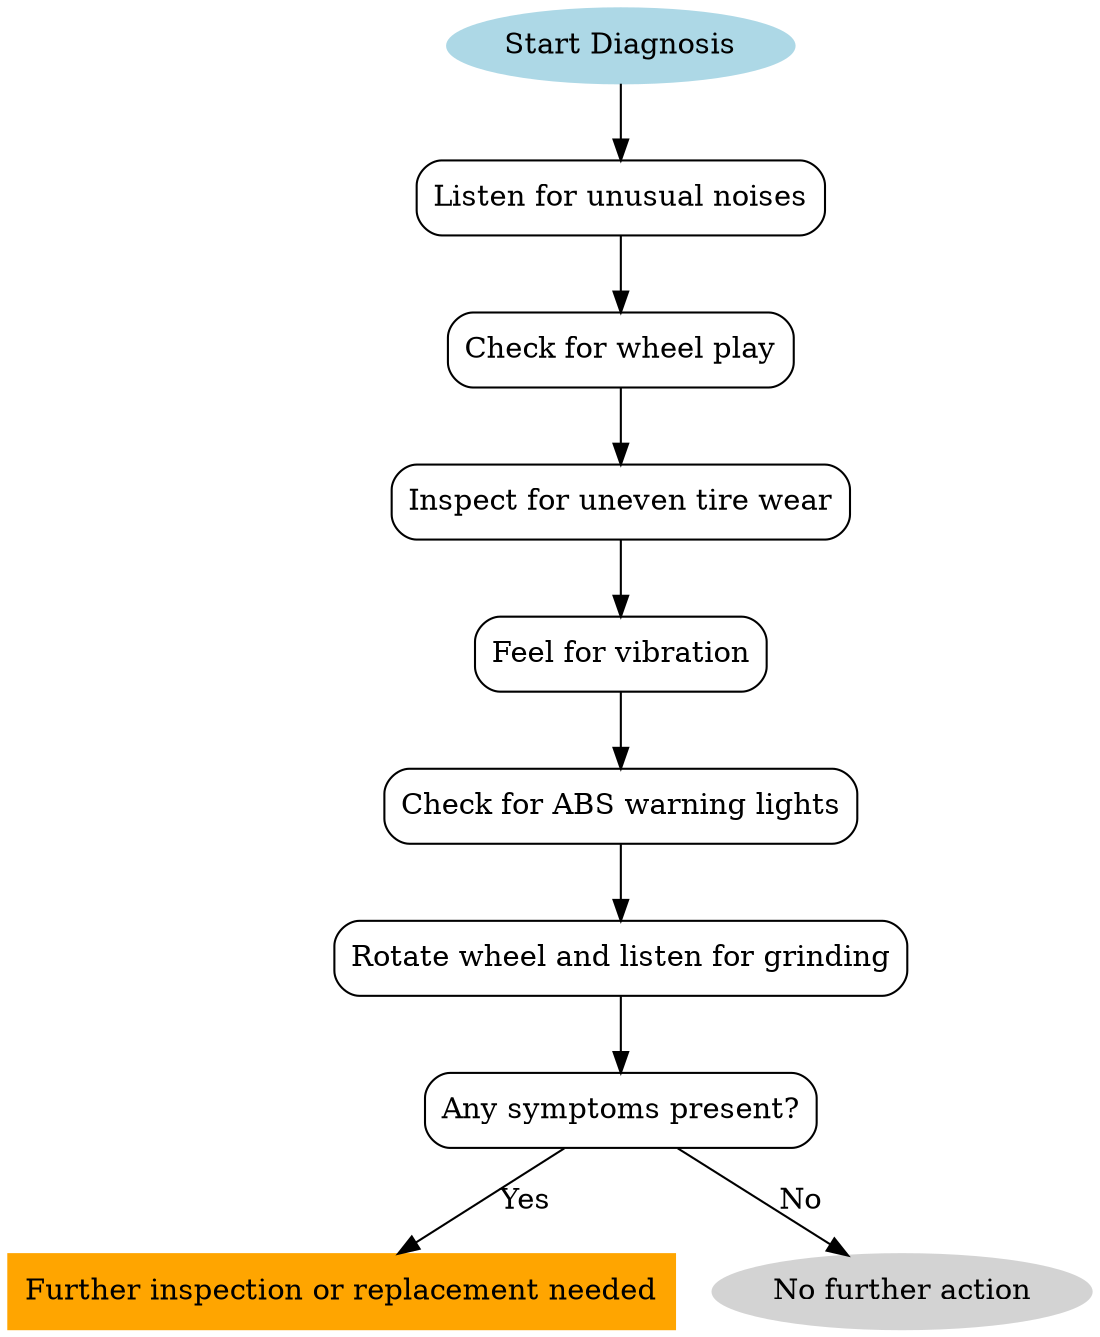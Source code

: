 
/**
 * Diagnoses whether a car has a failed wheel bearing.
 *
 * This process involves the following steps:
 * 1. Listen for unusual noises: Drive the car at various speeds and listen for humming, grinding, or growling noises that increase with speed or change when turning.
 * 2. Check for wheel play: With the car safely lifted, grasp the wheel at the 12 and 6 o'clock positions and attempt to rock it. Excessive play
 * 3. Inspect for uneven tire wear: Examine the tires for abnormal or uneven wear patterns, which can be a symptom of a failing wheel bearing.
 * 4. Feel for vibration: While driving, note any unusual vibrations or wobbling sensations coming from the wheels.
 * 5. Check for ABS warning lights: Some vehicles may trigger an ABS warning if a wheel bearing with an integrated sensor fails.
 * 6. Confirm by rotating the wheel: Spin the wheel by hand (when lifted) and listen for grinding or roughness, which can indicate bearing failure.
 *
 * If any of these symptoms are present, further inspection or replacement of the wheel bearing may be necessary.
 */


digraph WheelBearingDiagnosis {
    rankdir=TB;
    node [shape=box, style=rounded];

    Start [label="Start Diagnosis", shape=ellipse, style=filled, color=lightblue];
    Listen [label="Listen for unusual noises"];
    WheelPlay [label="Check for wheel play"];
    TireWear [label="Inspect for uneven tire wear"];
    Vibration [label="Feel for vibration"];
    ABS [label="Check for ABS warning lights"];
    Rotate [label="Rotate wheel and listen for grinding"];
    Symptoms [label="Any symptoms present?"];
    Inspect [label="Further inspection or replacement needed", shape=box, style=filled, color=orange];
    End [label="No further action", shape=ellipse, style=filled, color=lightgrey];

    Start -> Listen -> WheelPlay -> TireWear -> Vibration -> ABS -> Rotate -> Symptoms;
    Symptoms -> Inspect [label="Yes"];
    Symptoms -> End [label="No"];
}
// This code represents a flowchart for diagnosing a car's wheel bearing issues.
// The flowchart starts with the "Start Diagnosis" node and proceeds through various checks and inspections.

